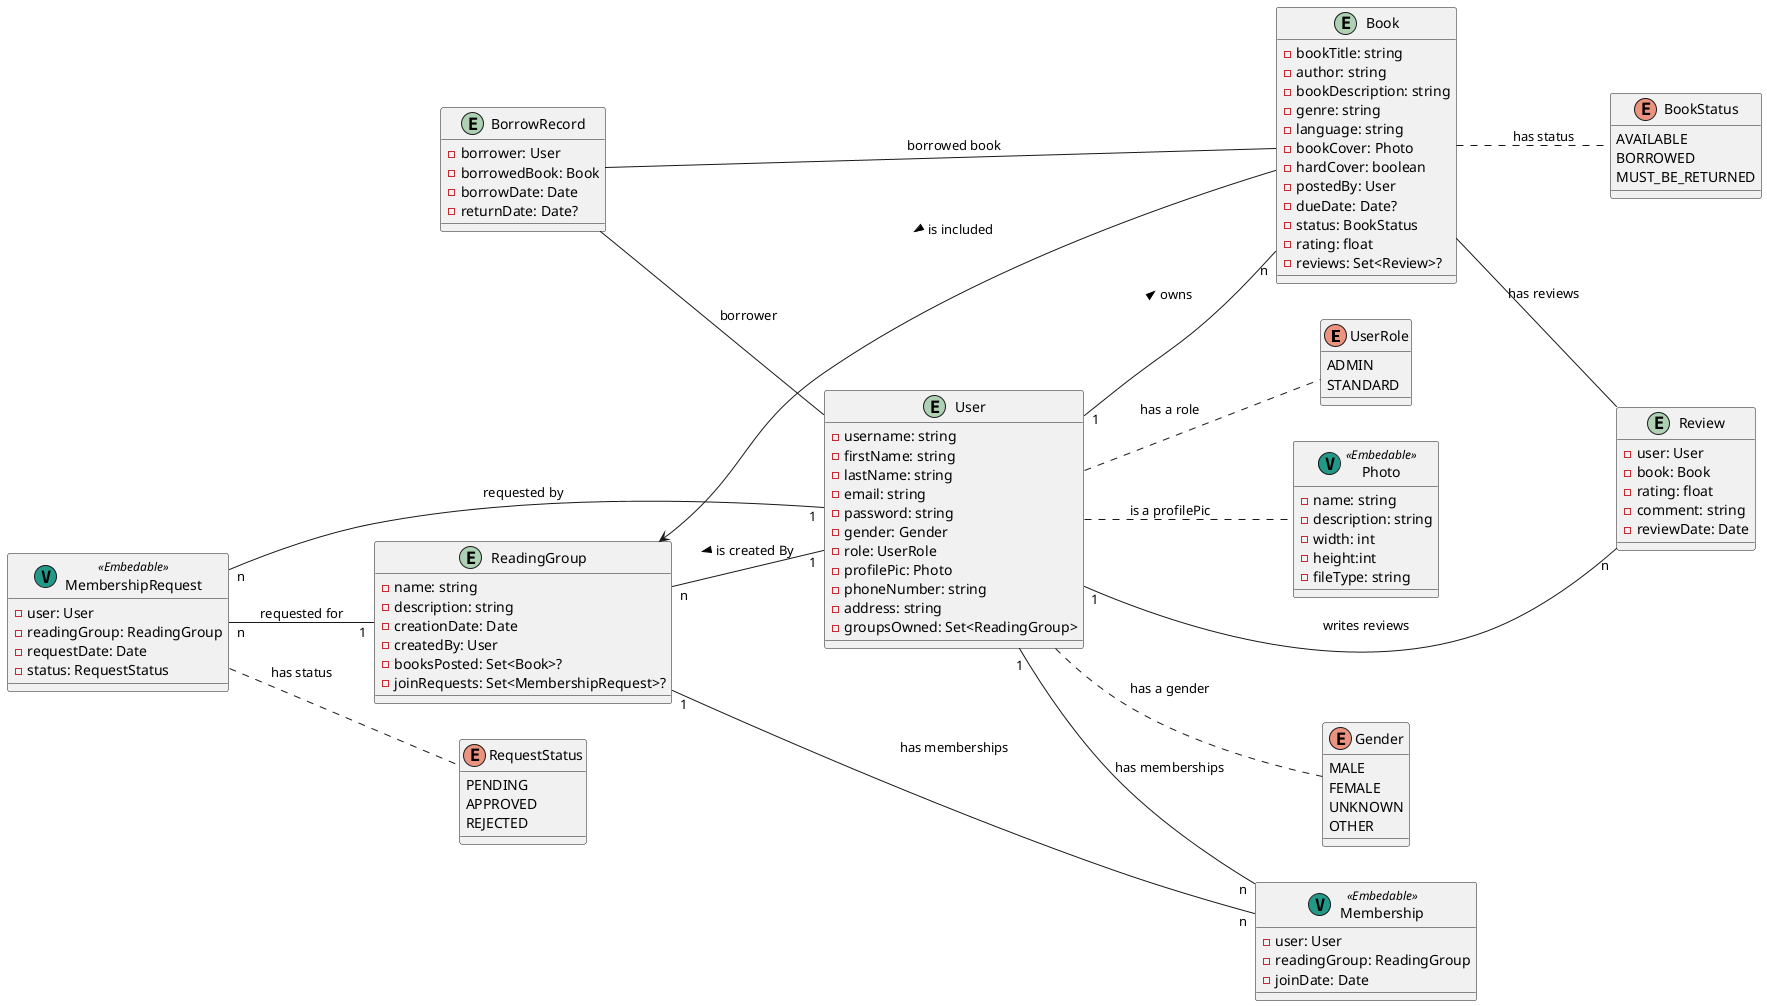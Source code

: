 @startuml
'TODO please format ref: https://htlspengergasse.sharepoint.com/sites/SJ2324_4EHIF/_layouts/15/stream.aspx?id=%2Fsites%2FSJ2324%5F4EHIF%2FFreigegebene%20Dokumente%2FPOS1%5FJava%2FRecordings%2FMeeting%20in%20%5FPOS1%5FJava%5F%2D20230927%5F080959%2DMeeting%20Recording%2Emp4
left to right direction

enum UserRole {
  ADMIN
  STANDARD
}

entity BorrowRecord {
  -borrower: User
  -borrowedBook: Book
  -borrowDate: Date
  -returnDate: Date?
}

entity Review {
  -user: User
  -book: Book
  -rating: float
  -comment: string
  -reviewDate: Date
}

enum RequestStatus {
  PENDING
  APPROVED
  REJECTED
}

entity Book {
  -bookTitle: string
  -author: string
  -bookDescription: string
  -genre: string
  -language: string
  -bookCover: Photo
  -hardCover: boolean
  -postedBy: User
  -dueDate: Date?
  -status: BookStatus
  -rating: float
  -reviews: Set<Review>?
}

entity User {
  -username: string
  -firstName: string
  -lastName: string
  -email: string
  -password: string
  -gender: Gender
  -role: UserRole
  -profilePic: Photo
  -phoneNumber: string
  -address: string
'  -memberOf: Set<ReadingGroup>?
  -groupsOwned: Set<ReadingGroup>
}

entity ReadingGroup {
  -name: string
  -description: string
'  -groupMembers: Set<User>
'  -numOfMembers: int
  -creationDate: Date
  -createdBy: User
  -booksPosted: Set<Book>?
'  -booksAvailable: Set<Book>? will be methods
'  -booksBorrowed: Set<Book>?
  -joinRequests: Set<MembershipRequest>?
}



class MembershipRequest << (V,#229988) Embedable>> {
  -user: User
  -readingGroup: ReadingGroup
  -requestDate: Date
  -status: RequestStatus
}

enum BookStatus {
  AVAILABLE
  BORROWED
  MUST_BE_RETURNED
}

enum Gender {
  MALE
  FEMALE
  UNKNOWN
  OTHER
}

class Membership << (V,#229988) Embedable>>{
  -user: User
  -readingGroup: ReadingGroup
  -joinDate: Date
}

class Photo << (V,#229988) Embedable>> {
  -name: string
  -description: string
  -width: int
  -height:int
  -fileType: string
}

User .. UserRole : has a role
User .. Photo : is a profilePic
User .. Gender : has a gender
User "1" -- "n" Book : > owns
ReadingGroup <-- Book : < is included
ReadingGroup "n" -- "1" User : < is created By
BorrowRecord -- User : borrower
BorrowRecord -- Book : borrowed book
Book -- Review : has reviews
User "1" -- "n" Review : writes reviews
User "1" -- "n" Membership : has memberships
ReadingGroup "1" -- "n" Membership : has memberships
MembershipRequest "n" -- "1" User : requested by
MembershipRequest "n" -- "1" ReadingGroup : requested for
Book .. BookStatus : has status
MembershipRequest .. RequestStatus : has status

@enduml
